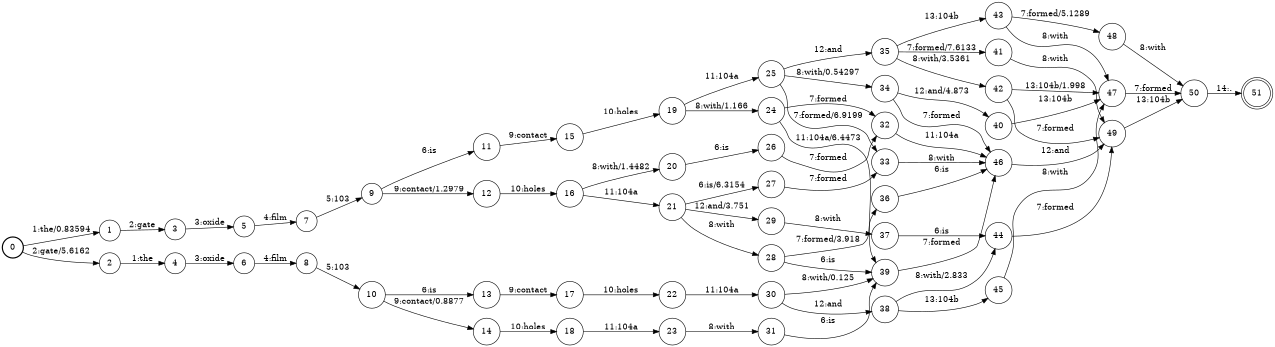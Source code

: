 digraph FST {
rankdir = LR;
size = "8.5,11";
label = "";
center = 1;
orientation = Portrait;
ranksep = "0.4";
nodesep = "0.25";
0 [label = "0", shape = circle, style = bold, fontsize = 14]
	0 -> 1 [label = "1:the/0.83594", fontsize = 14];
	0 -> 2 [label = "2:gate/5.6162", fontsize = 14];
1 [label = "1", shape = circle, style = solid, fontsize = 14]
	1 -> 3 [label = "2:gate", fontsize = 14];
2 [label = "2", shape = circle, style = solid, fontsize = 14]
	2 -> 4 [label = "1:the", fontsize = 14];
3 [label = "3", shape = circle, style = solid, fontsize = 14]
	3 -> 5 [label = "3:oxide", fontsize = 14];
4 [label = "4", shape = circle, style = solid, fontsize = 14]
	4 -> 6 [label = "3:oxide", fontsize = 14];
5 [label = "5", shape = circle, style = solid, fontsize = 14]
	5 -> 7 [label = "4:film", fontsize = 14];
6 [label = "6", shape = circle, style = solid, fontsize = 14]
	6 -> 8 [label = "4:film", fontsize = 14];
7 [label = "7", shape = circle, style = solid, fontsize = 14]
	7 -> 9 [label = "5:103", fontsize = 14];
8 [label = "8", shape = circle, style = solid, fontsize = 14]
	8 -> 10 [label = "5:103", fontsize = 14];
9 [label = "9", shape = circle, style = solid, fontsize = 14]
	9 -> 11 [label = "6:is", fontsize = 14];
	9 -> 12 [label = "9:contact/1.2979", fontsize = 14];
10 [label = "10", shape = circle, style = solid, fontsize = 14]
	10 -> 13 [label = "6:is", fontsize = 14];
	10 -> 14 [label = "9:contact/0.8877", fontsize = 14];
11 [label = "11", shape = circle, style = solid, fontsize = 14]
	11 -> 15 [label = "9:contact", fontsize = 14];
12 [label = "12", shape = circle, style = solid, fontsize = 14]
	12 -> 16 [label = "10:holes", fontsize = 14];
13 [label = "13", shape = circle, style = solid, fontsize = 14]
	13 -> 17 [label = "9:contact", fontsize = 14];
14 [label = "14", shape = circle, style = solid, fontsize = 14]
	14 -> 18 [label = "10:holes", fontsize = 14];
15 [label = "15", shape = circle, style = solid, fontsize = 14]
	15 -> 19 [label = "10:holes", fontsize = 14];
16 [label = "16", shape = circle, style = solid, fontsize = 14]
	16 -> 20 [label = "8:with/1.4482", fontsize = 14];
	16 -> 21 [label = "11:104a", fontsize = 14];
17 [label = "17", shape = circle, style = solid, fontsize = 14]
	17 -> 22 [label = "10:holes", fontsize = 14];
18 [label = "18", shape = circle, style = solid, fontsize = 14]
	18 -> 23 [label = "11:104a", fontsize = 14];
19 [label = "19", shape = circle, style = solid, fontsize = 14]
	19 -> 24 [label = "8:with/1.166", fontsize = 14];
	19 -> 25 [label = "11:104a", fontsize = 14];
20 [label = "20", shape = circle, style = solid, fontsize = 14]
	20 -> 26 [label = "6:is", fontsize = 14];
21 [label = "21", shape = circle, style = solid, fontsize = 14]
	21 -> 27 [label = "6:is/6.3154", fontsize = 14];
	21 -> 28 [label = "8:with", fontsize = 14];
	21 -> 29 [label = "12:and/3.751", fontsize = 14];
22 [label = "22", shape = circle, style = solid, fontsize = 14]
	22 -> 30 [label = "11:104a", fontsize = 14];
23 [label = "23", shape = circle, style = solid, fontsize = 14]
	23 -> 31 [label = "8:with", fontsize = 14];
24 [label = "24", shape = circle, style = solid, fontsize = 14]
	24 -> 32 [label = "7:formed", fontsize = 14];
	24 -> 39 [label = "11:104a/6.4473", fontsize = 14];
25 [label = "25", shape = circle, style = solid, fontsize = 14]
	25 -> 33 [label = "7:formed/6.9199", fontsize = 14];
	25 -> 34 [label = "8:with/0.54297", fontsize = 14];
	25 -> 35 [label = "12:and", fontsize = 14];
26 [label = "26", shape = circle, style = solid, fontsize = 14]
	26 -> 32 [label = "7:formed", fontsize = 14];
27 [label = "27", shape = circle, style = solid, fontsize = 14]
	27 -> 33 [label = "7:formed", fontsize = 14];
28 [label = "28", shape = circle, style = solid, fontsize = 14]
	28 -> 39 [label = "6:is", fontsize = 14];
	28 -> 36 [label = "7:formed/3.918", fontsize = 14];
29 [label = "29", shape = circle, style = solid, fontsize = 14]
	29 -> 37 [label = "8:with", fontsize = 14];
30 [label = "30", shape = circle, style = solid, fontsize = 14]
	30 -> 39 [label = "8:with/0.125", fontsize = 14];
	30 -> 38 [label = "12:and", fontsize = 14];
31 [label = "31", shape = circle, style = solid, fontsize = 14]
	31 -> 39 [label = "6:is", fontsize = 14];
32 [label = "32", shape = circle, style = solid, fontsize = 14]
	32 -> 46 [label = "11:104a", fontsize = 14];
33 [label = "33", shape = circle, style = solid, fontsize = 14]
	33 -> 46 [label = "8:with", fontsize = 14];
34 [label = "34", shape = circle, style = solid, fontsize = 14]
	34 -> 46 [label = "7:formed", fontsize = 14];
	34 -> 40 [label = "12:and/4.873", fontsize = 14];
35 [label = "35", shape = circle, style = solid, fontsize = 14]
	35 -> 41 [label = "7:formed/7.6133", fontsize = 14];
	35 -> 42 [label = "8:with/3.5361", fontsize = 14];
	35 -> 43 [label = "13:104b", fontsize = 14];
36 [label = "36", shape = circle, style = solid, fontsize = 14]
	36 -> 46 [label = "6:is", fontsize = 14];
37 [label = "37", shape = circle, style = solid, fontsize = 14]
	37 -> 44 [label = "6:is", fontsize = 14];
38 [label = "38", shape = circle, style = solid, fontsize = 14]
	38 -> 44 [label = "8:with/2.833", fontsize = 14];
	38 -> 45 [label = "13:104b", fontsize = 14];
39 [label = "39", shape = circle, style = solid, fontsize = 14]
	39 -> 46 [label = "7:formed", fontsize = 14];
40 [label = "40", shape = circle, style = solid, fontsize = 14]
	40 -> 47 [label = "13:104b", fontsize = 14];
41 [label = "41", shape = circle, style = solid, fontsize = 14]
	41 -> 49 [label = "8:with", fontsize = 14];
42 [label = "42", shape = circle, style = solid, fontsize = 14]
	42 -> 49 [label = "7:formed", fontsize = 14];
	42 -> 47 [label = "13:104b/1.998", fontsize = 14];
43 [label = "43", shape = circle, style = solid, fontsize = 14]
	43 -> 48 [label = "7:formed/5.1289", fontsize = 14];
	43 -> 47 [label = "8:with", fontsize = 14];
44 [label = "44", shape = circle, style = solid, fontsize = 14]
	44 -> 49 [label = "7:formed", fontsize = 14];
45 [label = "45", shape = circle, style = solid, fontsize = 14]
	45 -> 47 [label = "8:with", fontsize = 14];
46 [label = "46", shape = circle, style = solid, fontsize = 14]
	46 -> 49 [label = "12:and", fontsize = 14];
47 [label = "47", shape = circle, style = solid, fontsize = 14]
	47 -> 50 [label = "7:formed", fontsize = 14];
48 [label = "48", shape = circle, style = solid, fontsize = 14]
	48 -> 50 [label = "8:with", fontsize = 14];
49 [label = "49", shape = circle, style = solid, fontsize = 14]
	49 -> 50 [label = "13:104b", fontsize = 14];
50 [label = "50", shape = circle, style = solid, fontsize = 14]
	50 -> 51 [label = "14:.", fontsize = 14];
51 [label = "51", shape = doublecircle, style = solid, fontsize = 14]
}
